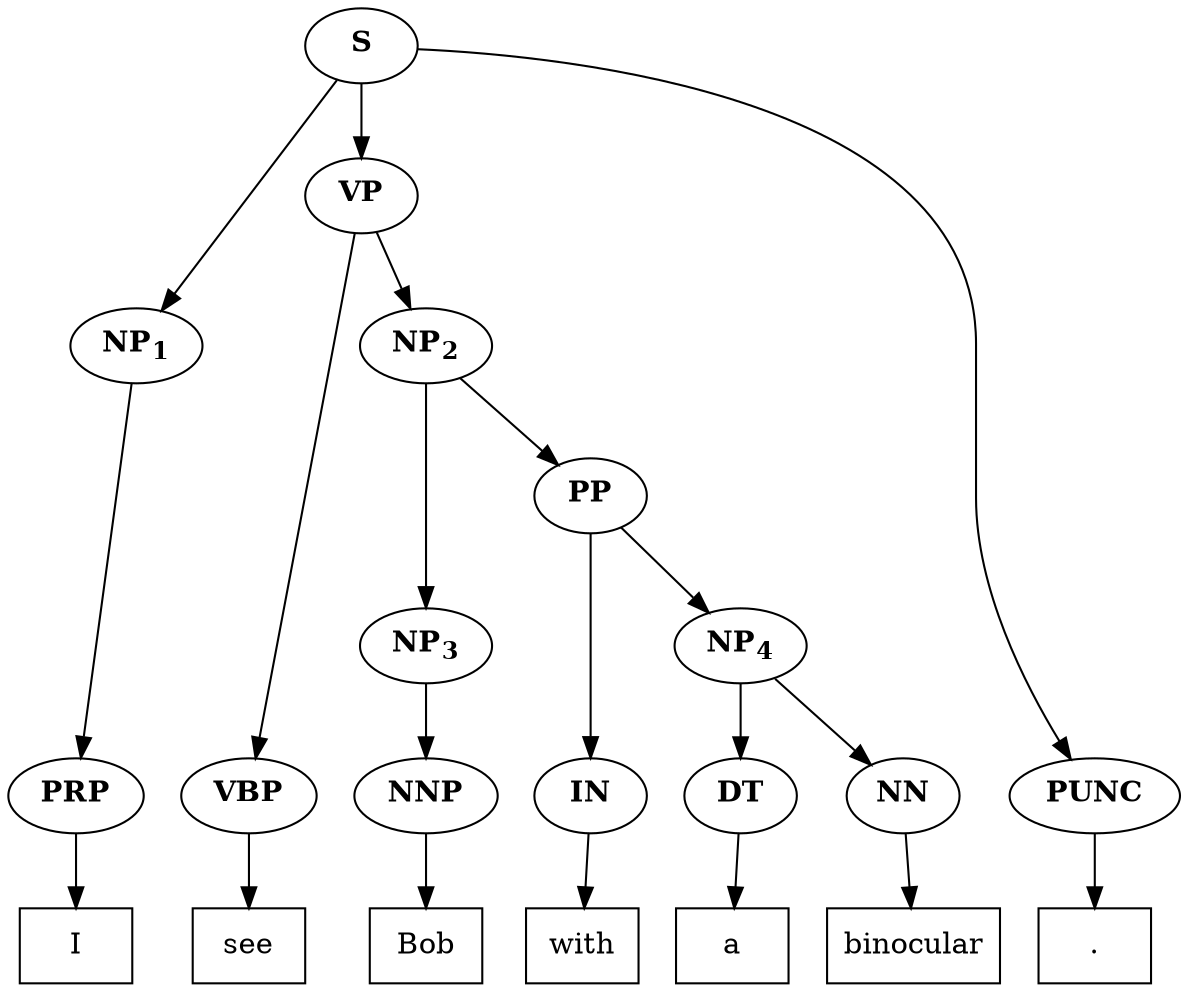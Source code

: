 digraph PropTree{
N3010954252 [label=<<B>S</B>>]
N3010956012 [label=<<B>NP<SUB>1</SUB></B>>]
N3010956140 [label=<<B>PRP</B>>]
T0 [shape=box, label=I]
N3010956108 [label=<<B>VP</B>>]
N3010956332 [label=<<B>VBP</B>>]
T1 [shape=box, label=see]
N3010956428 [label=<<B>NP<SUB>2</SUB></B>>]
N3010956556 [label=<<B>NP<SUB>3</SUB></B>>]
N3010956684 [label=<<B>NNP</B>>]
T2 [shape=box, label=Bob]
N3010956652 [label=<<B>PP</B>>]
N3010956876 [label=<<B>IN</B>>]
T3 [shape=box, label=with]
N3010956972 [label=<<B>NP<SUB>4</SUB></B>>]
N3010957100 [label=<<B>DT</B>>]
T4 [shape=box, label=a]
N3010957196 [label=<<B>NN</B>>]
T5 [shape=box, label=binocular]
N3010956300 [label=<<B>PUNC</B>>]
T6 [shape=box, label="."]
N3010954252 -> N3010956012
N3010956012 -> N3010956140
N3010956140 -> T0
N3010954252 -> N3010956108
N3010956108 -> N3010956332
N3010956332 -> T1
N3010956108 -> N3010956428
N3010956428 -> N3010956556
N3010956556 -> N3010956684
N3010956684 -> T2
N3010956428 -> N3010956652
N3010956652 -> N3010956876
N3010956876 -> T3
N3010956652 -> N3010956972
N3010956972 -> N3010957100
N3010957100 -> T4
N3010956972 -> N3010957196
N3010957196 -> T5
N3010954252 -> N3010956300
N3010956300 -> T6
{ rank=same; N3010956140, N3010956332, N3010956684, N3010956876, N3010957100, N3010957196, N3010956300}
{ rank=same; T0, T1, T2, T3, T4, T5, T6}
}
